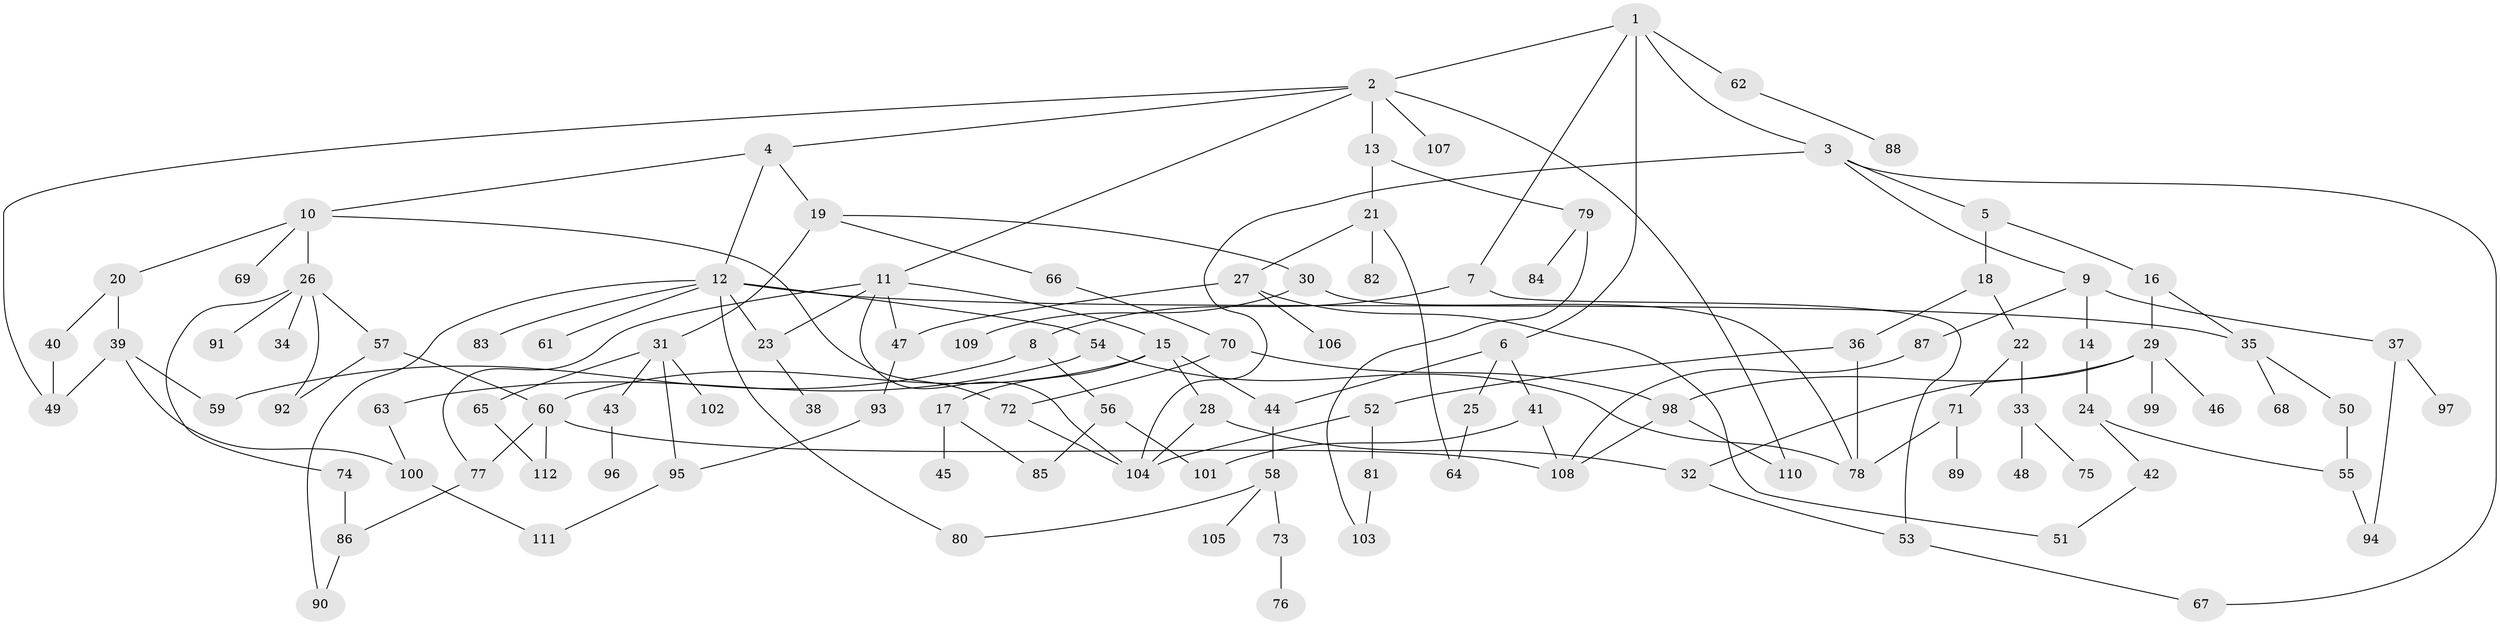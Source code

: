 // coarse degree distribution, {4: 0.16071428571428573, 5: 0.08928571428571429, 1: 0.2857142857142857, 6: 0.03571428571428571, 3: 0.10714285714285714, 2: 0.26785714285714285, 7: 0.03571428571428571, 17: 0.017857142857142856}
// Generated by graph-tools (version 1.1) at 2025/46/03/04/25 21:46:03]
// undirected, 112 vertices, 151 edges
graph export_dot {
graph [start="1"]
  node [color=gray90,style=filled];
  1;
  2;
  3;
  4;
  5;
  6;
  7;
  8;
  9;
  10;
  11;
  12;
  13;
  14;
  15;
  16;
  17;
  18;
  19;
  20;
  21;
  22;
  23;
  24;
  25;
  26;
  27;
  28;
  29;
  30;
  31;
  32;
  33;
  34;
  35;
  36;
  37;
  38;
  39;
  40;
  41;
  42;
  43;
  44;
  45;
  46;
  47;
  48;
  49;
  50;
  51;
  52;
  53;
  54;
  55;
  56;
  57;
  58;
  59;
  60;
  61;
  62;
  63;
  64;
  65;
  66;
  67;
  68;
  69;
  70;
  71;
  72;
  73;
  74;
  75;
  76;
  77;
  78;
  79;
  80;
  81;
  82;
  83;
  84;
  85;
  86;
  87;
  88;
  89;
  90;
  91;
  92;
  93;
  94;
  95;
  96;
  97;
  98;
  99;
  100;
  101;
  102;
  103;
  104;
  105;
  106;
  107;
  108;
  109;
  110;
  111;
  112;
  1 -- 2;
  1 -- 3;
  1 -- 6;
  1 -- 7;
  1 -- 62;
  2 -- 4;
  2 -- 11;
  2 -- 13;
  2 -- 107;
  2 -- 110;
  2 -- 49;
  3 -- 5;
  3 -- 9;
  3 -- 104;
  3 -- 67;
  4 -- 10;
  4 -- 12;
  4 -- 19;
  5 -- 16;
  5 -- 18;
  6 -- 25;
  6 -- 41;
  6 -- 44;
  7 -- 8;
  7 -- 53;
  8 -- 56;
  8 -- 59;
  9 -- 14;
  9 -- 37;
  9 -- 87;
  10 -- 20;
  10 -- 26;
  10 -- 69;
  10 -- 72;
  11 -- 15;
  11 -- 23;
  11 -- 77;
  11 -- 47;
  11 -- 104;
  12 -- 54;
  12 -- 61;
  12 -- 83;
  12 -- 90;
  12 -- 80;
  12 -- 35;
  12 -- 23;
  13 -- 21;
  13 -- 79;
  14 -- 24;
  15 -- 17;
  15 -- 28;
  15 -- 44;
  15 -- 60;
  16 -- 29;
  16 -- 35;
  17 -- 45;
  17 -- 85;
  18 -- 22;
  18 -- 36;
  19 -- 30;
  19 -- 31;
  19 -- 66;
  20 -- 39;
  20 -- 40;
  21 -- 27;
  21 -- 64;
  21 -- 82;
  22 -- 33;
  22 -- 71;
  23 -- 38;
  24 -- 42;
  24 -- 55;
  25 -- 64;
  26 -- 34;
  26 -- 57;
  26 -- 74;
  26 -- 91;
  26 -- 92;
  27 -- 47;
  27 -- 51;
  27 -- 106;
  28 -- 32;
  28 -- 104;
  29 -- 46;
  29 -- 98;
  29 -- 99;
  29 -- 32;
  30 -- 109;
  30 -- 78;
  31 -- 43;
  31 -- 65;
  31 -- 102;
  31 -- 95;
  32 -- 53;
  33 -- 48;
  33 -- 75;
  35 -- 50;
  35 -- 68;
  36 -- 52;
  36 -- 78;
  37 -- 94;
  37 -- 97;
  39 -- 59;
  39 -- 100;
  39 -- 49;
  40 -- 49;
  41 -- 101;
  41 -- 108;
  42 -- 51;
  43 -- 96;
  44 -- 58;
  47 -- 93;
  50 -- 55;
  52 -- 81;
  52 -- 104;
  53 -- 67;
  54 -- 63;
  54 -- 78;
  55 -- 94;
  56 -- 85;
  56 -- 101;
  57 -- 60;
  57 -- 92;
  58 -- 73;
  58 -- 80;
  58 -- 105;
  60 -- 77;
  60 -- 108;
  60 -- 112;
  62 -- 88;
  63 -- 100;
  65 -- 112;
  66 -- 70;
  70 -- 72;
  70 -- 98;
  71 -- 89;
  71 -- 78;
  72 -- 104;
  73 -- 76;
  74 -- 86;
  77 -- 86;
  79 -- 84;
  79 -- 103;
  81 -- 103;
  86 -- 90;
  87 -- 108;
  93 -- 95;
  95 -- 111;
  98 -- 108;
  98 -- 110;
  100 -- 111;
}
